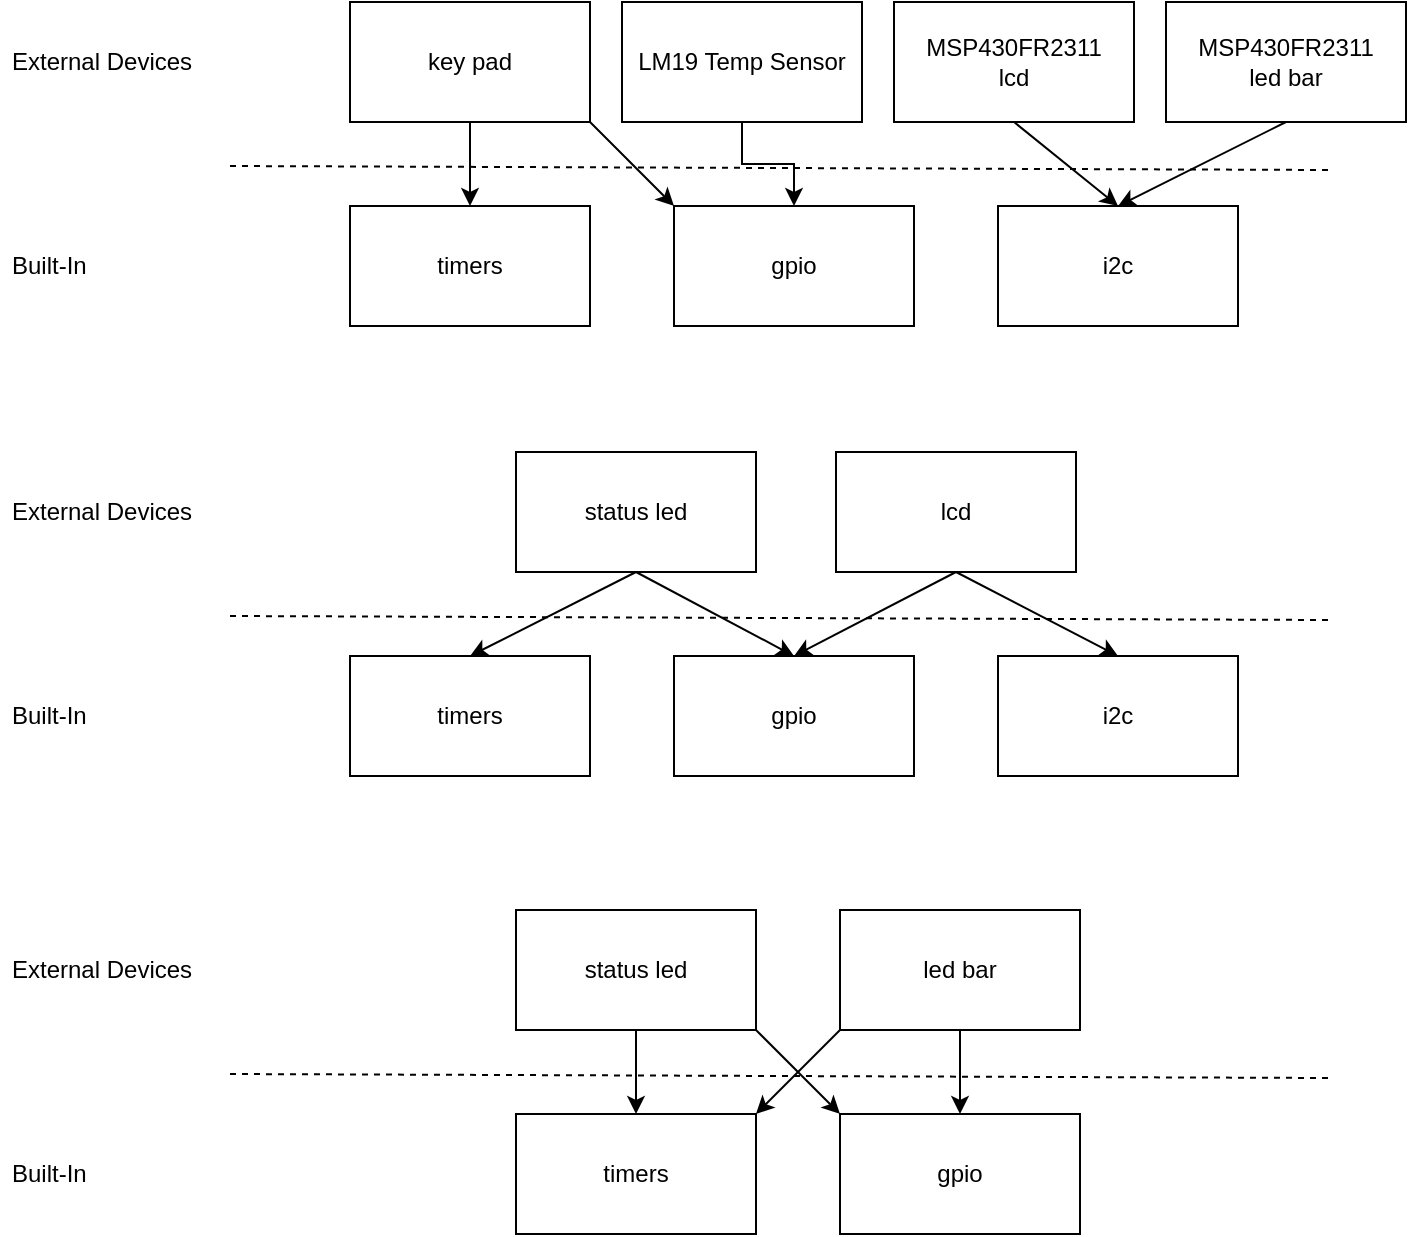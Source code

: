 <mxfile version="26.2.3">
  <diagram name="Page-1" id="Og4jDpoFsDS9F89UoSnj">
    <mxGraphModel dx="1390" dy="740" grid="0" gridSize="10" guides="1" tooltips="1" connect="1" arrows="1" fold="1" page="0" pageScale="1" pageWidth="850" pageHeight="1100" math="0" shadow="0">
      <root>
        <mxCell id="0" />
        <mxCell id="1" parent="0" />
        <mxCell id="hAtOzVr3taphMVVELs19-1" value="MSP430FR2311&lt;div&gt;lcd&lt;/div&gt;" style="rounded=0;whiteSpace=wrap;html=1;" vertex="1" parent="1">
          <mxGeometry x="508" y="26" width="120" height="60" as="geometry" />
        </mxCell>
        <mxCell id="hAtOzVr3taphMVVELs19-2" value="MSP430FR2311&lt;div&gt;led bar&lt;/div&gt;" style="rounded=0;whiteSpace=wrap;html=1;" vertex="1" parent="1">
          <mxGeometry x="644" y="26" width="120" height="60" as="geometry" />
        </mxCell>
        <mxCell id="hAtOzVr3taphMVVELs19-3" value="timers" style="rounded=0;whiteSpace=wrap;html=1;" vertex="1" parent="1">
          <mxGeometry x="236" y="128" width="120" height="60" as="geometry" />
        </mxCell>
        <mxCell id="hAtOzVr3taphMVVELs19-4" value="gpio" style="rounded=0;whiteSpace=wrap;html=1;" vertex="1" parent="1">
          <mxGeometry x="398" y="128" width="120" height="60" as="geometry" />
        </mxCell>
        <mxCell id="hAtOzVr3taphMVVELs19-5" value="" style="endArrow=none;dashed=1;html=1;rounded=0;" edge="1" parent="1">
          <mxGeometry width="50" height="50" relative="1" as="geometry">
            <mxPoint x="176" y="108" as="sourcePoint" />
            <mxPoint x="726" y="110" as="targetPoint" />
          </mxGeometry>
        </mxCell>
        <mxCell id="hAtOzVr3taphMVVELs19-6" value="External Devices" style="text;strokeColor=none;fillColor=none;align=left;verticalAlign=middle;spacingLeft=4;spacingRight=4;overflow=hidden;points=[[0,0.5],[1,0.5]];portConstraint=eastwest;rotatable=0;whiteSpace=wrap;html=1;" vertex="1" parent="1">
          <mxGeometry x="61" y="41" width="107" height="30" as="geometry" />
        </mxCell>
        <mxCell id="hAtOzVr3taphMVVELs19-7" value="Built-In" style="text;strokeColor=none;fillColor=none;align=left;verticalAlign=middle;spacingLeft=4;spacingRight=4;overflow=hidden;points=[[0,0.5],[1,0.5]];portConstraint=eastwest;rotatable=0;whiteSpace=wrap;html=1;" vertex="1" parent="1">
          <mxGeometry x="61" y="143" width="107" height="30" as="geometry" />
        </mxCell>
        <mxCell id="hAtOzVr3taphMVVELs19-8" value="i2c" style="rounded=0;whiteSpace=wrap;html=1;" vertex="1" parent="1">
          <mxGeometry x="560" y="128" width="120" height="60" as="geometry" />
        </mxCell>
        <mxCell id="hAtOzVr3taphMVVELs19-9" value="" style="endArrow=classic;html=1;rounded=0;exitX=0.5;exitY=1;exitDx=0;exitDy=0;entryX=0.5;entryY=0;entryDx=0;entryDy=0;" edge="1" parent="1" source="hAtOzVr3taphMVVELs19-2" target="hAtOzVr3taphMVVELs19-8">
          <mxGeometry width="50" height="50" relative="1" as="geometry">
            <mxPoint x="391" y="96" as="sourcePoint" />
            <mxPoint x="468" y="138" as="targetPoint" />
          </mxGeometry>
        </mxCell>
        <mxCell id="hAtOzVr3taphMVVELs19-10" value="" style="endArrow=classic;html=1;rounded=0;exitX=0.5;exitY=1;exitDx=0;exitDy=0;entryX=0.5;entryY=0;entryDx=0;entryDy=0;" edge="1" parent="1" source="hAtOzVr3taphMVVELs19-1" target="hAtOzVr3taphMVVELs19-8">
          <mxGeometry width="50" height="50" relative="1" as="geometry">
            <mxPoint x="401" y="106" as="sourcePoint" />
            <mxPoint x="478" y="148" as="targetPoint" />
          </mxGeometry>
        </mxCell>
        <mxCell id="hAtOzVr3taphMVVELs19-11" value="key pad" style="rounded=0;whiteSpace=wrap;html=1;" vertex="1" parent="1">
          <mxGeometry x="236" y="26" width="120" height="60" as="geometry" />
        </mxCell>
        <mxCell id="hAtOzVr3taphMVVELs19-12" value="" style="endArrow=classic;html=1;rounded=0;exitX=1;exitY=1;exitDx=0;exitDy=0;entryX=0;entryY=0;entryDx=0;entryDy=0;" edge="1" parent="1" source="hAtOzVr3taphMVVELs19-11" target="hAtOzVr3taphMVVELs19-4">
          <mxGeometry width="50" height="50" relative="1" as="geometry">
            <mxPoint x="331" y="79" as="sourcePoint" />
            <mxPoint x="381" y="29" as="targetPoint" />
          </mxGeometry>
        </mxCell>
        <mxCell id="hAtOzVr3taphMVVELs19-13" value="" style="endArrow=classic;html=1;rounded=0;exitX=0.5;exitY=1;exitDx=0;exitDy=0;entryX=0.5;entryY=0;entryDx=0;entryDy=0;" edge="1" parent="1" source="hAtOzVr3taphMVVELs19-11" target="hAtOzVr3taphMVVELs19-3">
          <mxGeometry width="50" height="50" relative="1" as="geometry">
            <mxPoint x="366" y="96" as="sourcePoint" />
            <mxPoint x="408" y="138" as="targetPoint" />
          </mxGeometry>
        </mxCell>
        <mxCell id="hAtOzVr3taphMVVELs19-14" value="lcd" style="rounded=0;whiteSpace=wrap;html=1;" vertex="1" parent="1">
          <mxGeometry x="479" y="251" width="120" height="60" as="geometry" />
        </mxCell>
        <mxCell id="hAtOzVr3taphMVVELs19-15" value="timers" style="rounded=0;whiteSpace=wrap;html=1;" vertex="1" parent="1">
          <mxGeometry x="236" y="353" width="120" height="60" as="geometry" />
        </mxCell>
        <mxCell id="hAtOzVr3taphMVVELs19-16" value="gpio" style="rounded=0;whiteSpace=wrap;html=1;" vertex="1" parent="1">
          <mxGeometry x="398" y="353" width="120" height="60" as="geometry" />
        </mxCell>
        <mxCell id="hAtOzVr3taphMVVELs19-17" value="" style="endArrow=none;dashed=1;html=1;rounded=0;" edge="1" parent="1">
          <mxGeometry width="50" height="50" relative="1" as="geometry">
            <mxPoint x="176" y="333" as="sourcePoint" />
            <mxPoint x="726" y="335" as="targetPoint" />
          </mxGeometry>
        </mxCell>
        <mxCell id="hAtOzVr3taphMVVELs19-18" value="External Devices" style="text;strokeColor=none;fillColor=none;align=left;verticalAlign=middle;spacingLeft=4;spacingRight=4;overflow=hidden;points=[[0,0.5],[1,0.5]];portConstraint=eastwest;rotatable=0;whiteSpace=wrap;html=1;" vertex="1" parent="1">
          <mxGeometry x="61" y="266" width="107" height="30" as="geometry" />
        </mxCell>
        <mxCell id="hAtOzVr3taphMVVELs19-19" value="Built-In" style="text;strokeColor=none;fillColor=none;align=left;verticalAlign=middle;spacingLeft=4;spacingRight=4;overflow=hidden;points=[[0,0.5],[1,0.5]];portConstraint=eastwest;rotatable=0;whiteSpace=wrap;html=1;" vertex="1" parent="1">
          <mxGeometry x="61" y="368" width="107" height="30" as="geometry" />
        </mxCell>
        <mxCell id="hAtOzVr3taphMVVELs19-20" value="i2c" style="rounded=0;whiteSpace=wrap;html=1;" vertex="1" parent="1">
          <mxGeometry x="560" y="353" width="120" height="60" as="geometry" />
        </mxCell>
        <mxCell id="hAtOzVr3taphMVVELs19-21" value="" style="endArrow=classic;html=1;rounded=0;exitX=0.5;exitY=1;exitDx=0;exitDy=0;entryX=0.5;entryY=0;entryDx=0;entryDy=0;" edge="1" parent="1" source="hAtOzVr3taphMVVELs19-14" target="hAtOzVr3taphMVVELs19-20">
          <mxGeometry width="50" height="50" relative="1" as="geometry">
            <mxPoint x="391" y="321" as="sourcePoint" />
            <mxPoint x="468" y="363" as="targetPoint" />
          </mxGeometry>
        </mxCell>
        <mxCell id="hAtOzVr3taphMVVELs19-22" value="status led" style="rounded=0;whiteSpace=wrap;html=1;" vertex="1" parent="1">
          <mxGeometry x="319" y="251" width="120" height="60" as="geometry" />
        </mxCell>
        <mxCell id="hAtOzVr3taphMVVELs19-23" value="" style="endArrow=classic;html=1;rounded=0;exitX=0.5;exitY=1;exitDx=0;exitDy=0;entryX=0.5;entryY=0;entryDx=0;entryDy=0;" edge="1" parent="1" source="hAtOzVr3taphMVVELs19-22" target="hAtOzVr3taphMVVELs19-16">
          <mxGeometry width="50" height="50" relative="1" as="geometry">
            <mxPoint x="331" y="304" as="sourcePoint" />
            <mxPoint x="381" y="254" as="targetPoint" />
          </mxGeometry>
        </mxCell>
        <mxCell id="hAtOzVr3taphMVVELs19-24" value="" style="endArrow=classic;html=1;rounded=0;exitX=0.5;exitY=1;exitDx=0;exitDy=0;entryX=0.5;entryY=0;entryDx=0;entryDy=0;" edge="1" parent="1" source="hAtOzVr3taphMVVELs19-22" target="hAtOzVr3taphMVVELs19-15">
          <mxGeometry width="50" height="50" relative="1" as="geometry">
            <mxPoint x="392" y="321" as="sourcePoint" />
            <mxPoint x="408" y="363" as="targetPoint" />
          </mxGeometry>
        </mxCell>
        <mxCell id="hAtOzVr3taphMVVELs19-25" value="" style="endArrow=classic;html=1;rounded=0;exitX=0.5;exitY=1;exitDx=0;exitDy=0;entryX=0.5;entryY=0;entryDx=0;entryDy=0;" edge="1" parent="1" source="hAtOzVr3taphMVVELs19-14" target="hAtOzVr3taphMVVELs19-16">
          <mxGeometry width="50" height="50" relative="1" as="geometry">
            <mxPoint x="545" y="321" as="sourcePoint" />
            <mxPoint x="630" y="363" as="targetPoint" />
          </mxGeometry>
        </mxCell>
        <mxCell id="hAtOzVr3taphMVVELs19-26" value="led bar" style="rounded=0;whiteSpace=wrap;html=1;" vertex="1" parent="1">
          <mxGeometry x="481" y="480" width="120" height="60" as="geometry" />
        </mxCell>
        <mxCell id="hAtOzVr3taphMVVELs19-27" value="timers" style="rounded=0;whiteSpace=wrap;html=1;" vertex="1" parent="1">
          <mxGeometry x="319" y="582" width="120" height="60" as="geometry" />
        </mxCell>
        <mxCell id="hAtOzVr3taphMVVELs19-28" value="gpio" style="rounded=0;whiteSpace=wrap;html=1;" vertex="1" parent="1">
          <mxGeometry x="481" y="582" width="120" height="60" as="geometry" />
        </mxCell>
        <mxCell id="hAtOzVr3taphMVVELs19-29" value="" style="endArrow=none;dashed=1;html=1;rounded=0;" edge="1" parent="1">
          <mxGeometry width="50" height="50" relative="1" as="geometry">
            <mxPoint x="176" y="562" as="sourcePoint" />
            <mxPoint x="726" y="564" as="targetPoint" />
          </mxGeometry>
        </mxCell>
        <mxCell id="hAtOzVr3taphMVVELs19-30" value="External Devices" style="text;strokeColor=none;fillColor=none;align=left;verticalAlign=middle;spacingLeft=4;spacingRight=4;overflow=hidden;points=[[0,0.5],[1,0.5]];portConstraint=eastwest;rotatable=0;whiteSpace=wrap;html=1;" vertex="1" parent="1">
          <mxGeometry x="61" y="495" width="107" height="30" as="geometry" />
        </mxCell>
        <mxCell id="hAtOzVr3taphMVVELs19-31" value="Built-In" style="text;strokeColor=none;fillColor=none;align=left;verticalAlign=middle;spacingLeft=4;spacingRight=4;overflow=hidden;points=[[0,0.5],[1,0.5]];portConstraint=eastwest;rotatable=0;whiteSpace=wrap;html=1;" vertex="1" parent="1">
          <mxGeometry x="61" y="597" width="107" height="30" as="geometry" />
        </mxCell>
        <mxCell id="hAtOzVr3taphMVVELs19-32" value="status led" style="rounded=0;whiteSpace=wrap;html=1;" vertex="1" parent="1">
          <mxGeometry x="319" y="480" width="120" height="60" as="geometry" />
        </mxCell>
        <mxCell id="hAtOzVr3taphMVVELs19-33" value="" style="endArrow=classic;html=1;rounded=0;exitX=1;exitY=1;exitDx=0;exitDy=0;entryX=0;entryY=0;entryDx=0;entryDy=0;" edge="1" parent="1" source="hAtOzVr3taphMVVELs19-32" target="hAtOzVr3taphMVVELs19-28">
          <mxGeometry width="50" height="50" relative="1" as="geometry">
            <mxPoint x="331" y="533" as="sourcePoint" />
            <mxPoint x="381" y="483" as="targetPoint" />
          </mxGeometry>
        </mxCell>
        <mxCell id="hAtOzVr3taphMVVELs19-34" value="" style="endArrow=classic;html=1;rounded=0;exitX=0.5;exitY=1;exitDx=0;exitDy=0;entryX=0.5;entryY=0;entryDx=0;entryDy=0;" edge="1" parent="1" source="hAtOzVr3taphMVVELs19-32" target="hAtOzVr3taphMVVELs19-27">
          <mxGeometry width="50" height="50" relative="1" as="geometry">
            <mxPoint x="392" y="550" as="sourcePoint" />
            <mxPoint x="408" y="592" as="targetPoint" />
          </mxGeometry>
        </mxCell>
        <mxCell id="hAtOzVr3taphMVVELs19-35" value="" style="endArrow=classic;html=1;rounded=0;exitX=0.5;exitY=1;exitDx=0;exitDy=0;entryX=0.5;entryY=0;entryDx=0;entryDy=0;" edge="1" parent="1" source="hAtOzVr3taphMVVELs19-26" target="hAtOzVr3taphMVVELs19-28">
          <mxGeometry width="50" height="50" relative="1" as="geometry">
            <mxPoint x="545" y="550" as="sourcePoint" />
            <mxPoint x="630" y="592" as="targetPoint" />
          </mxGeometry>
        </mxCell>
        <mxCell id="hAtOzVr3taphMVVELs19-36" value="" style="endArrow=classic;html=1;rounded=0;exitX=0;exitY=1;exitDx=0;exitDy=0;entryX=1;entryY=0;entryDx=0;entryDy=0;" edge="1" parent="1" source="hAtOzVr3taphMVVELs19-26" target="hAtOzVr3taphMVVELs19-27">
          <mxGeometry width="50" height="50" relative="1" as="geometry">
            <mxPoint x="449" y="550" as="sourcePoint" />
            <mxPoint x="491" y="592" as="targetPoint" />
          </mxGeometry>
        </mxCell>
        <mxCell id="hAtOzVr3taphMVVELs19-38" value="" style="edgeStyle=orthogonalEdgeStyle;rounded=0;orthogonalLoop=1;jettySize=auto;html=1;" edge="1" parent="1" source="hAtOzVr3taphMVVELs19-37" target="hAtOzVr3taphMVVELs19-4">
          <mxGeometry relative="1" as="geometry" />
        </mxCell>
        <mxCell id="hAtOzVr3taphMVVELs19-37" value="LM19 Temp Sensor" style="rounded=0;whiteSpace=wrap;html=1;" vertex="1" parent="1">
          <mxGeometry x="372" y="26" width="120" height="60" as="geometry" />
        </mxCell>
      </root>
    </mxGraphModel>
  </diagram>
</mxfile>
